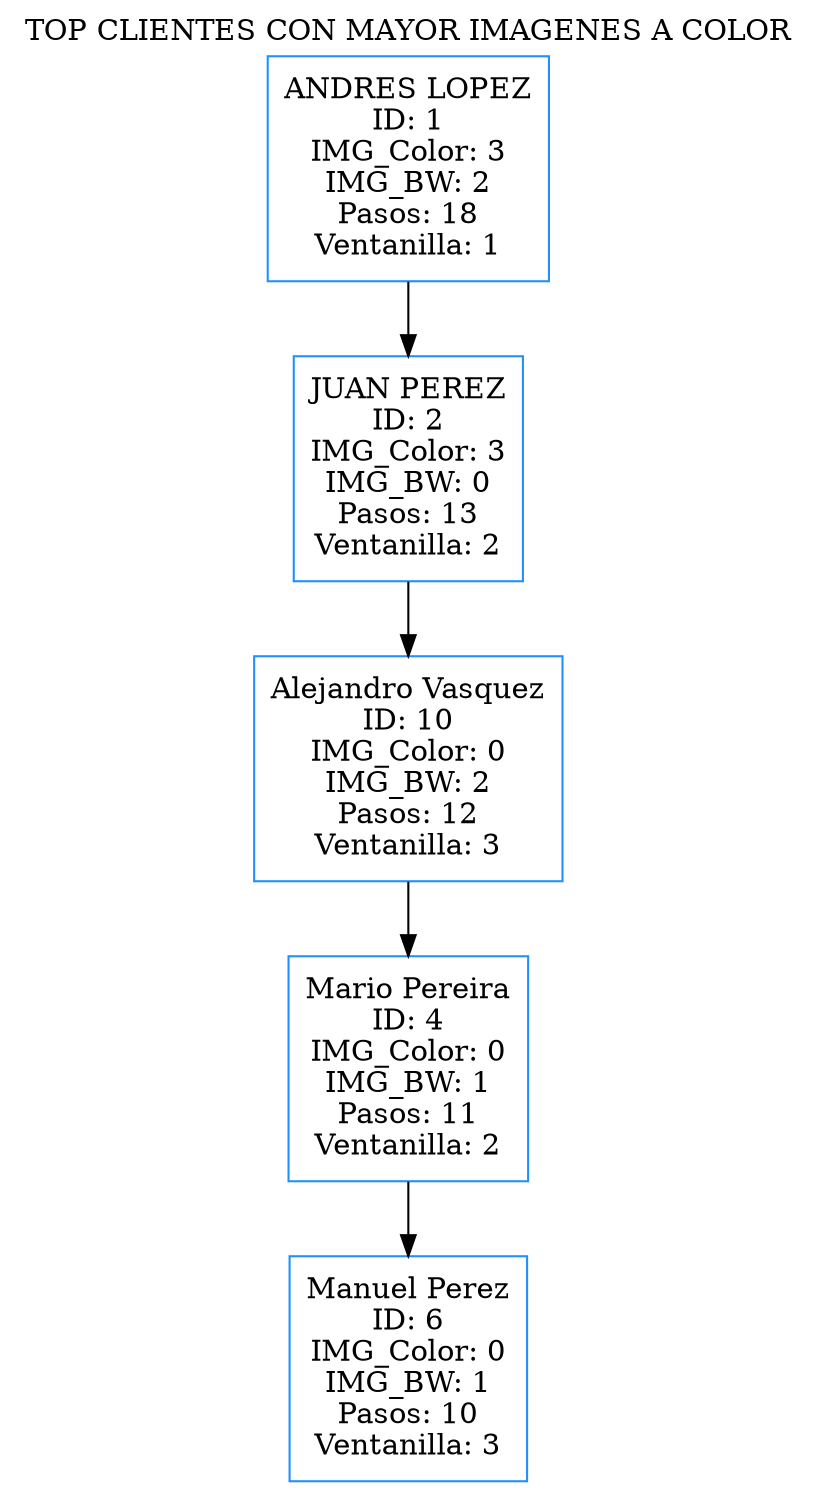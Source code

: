 digraph G{
label="TOP CLIENTES CON MAYOR IMAGENES A COLOR";
labelloc = "t"
node [shape=BOX,color=dodgerblue1];
cliente2065951873[label="ANDRES LOPEZ\nID: 1\nIMG_Color: 3\nIMG_BW: 2\nPasos: 18\nVentanilla: 1", width=1.5,height=1.5];
cliente1791741888[label="JUAN PEREZ\nID: 2\nIMG_Color: 3\nIMG_BW: 0\nPasos: 13\nVentanilla: 2", width=1.5,height=1.5];
cliente1922154895[label="Alejandro Vasquez\nID: 10\nIMG_Color: 0\nIMG_BW: 2\nPasos: 12\nVentanilla: 3", width=1.5,height=1.5];
cliente1915910607[label="Mario Pereira\nID: 4\nIMG_Color: 0\nIMG_BW: 1\nPasos: 11\nVentanilla: 2", width=1.5,height=1.5];
cliente189568618[label="Manuel Perez\nID: 6\nIMG_Color: 0\nIMG_BW: 1\nPasos: 10\nVentanilla: 3", width=1.5,height=1.5];
cliente2065951873->cliente1791741888;
cliente1791741888->cliente1922154895;
cliente1922154895->cliente1915910607;
cliente1915910607->cliente189568618;

}